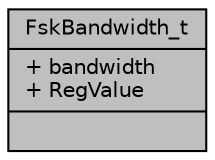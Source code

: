 digraph "FskBandwidth_t"
{
  edge [fontname="Helvetica",fontsize="10",labelfontname="Helvetica",labelfontsize="10"];
  node [fontname="Helvetica",fontsize="10",shape=record];
  Node1 [label="{FskBandwidth_t\n|+ bandwidth\l+ RegValue\l|}",height=0.2,width=0.4,color="black", fillcolor="grey75", style="filled", fontcolor="black"];
}
